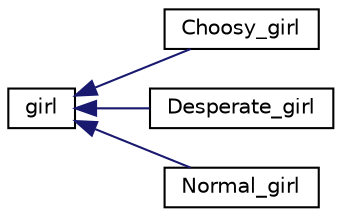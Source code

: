 digraph "Graphical Class Hierarchy"
{
  edge [fontname="Helvetica",fontsize="10",labelfontname="Helvetica",labelfontsize="10"];
  node [fontname="Helvetica",fontsize="10",shape=record];
  rankdir="LR";
  Node1 [label="girl",height=0.2,width=0.4,color="black", fillcolor="white", style="filled",URL="$classgirl.html",tooltip="GIRL CLASS Contains the attributes of all the GIRLS. Acts as a base class. "];
  Node1 -> Node2 [dir="back",color="midnightblue",fontsize="10",style="solid",fontname="Helvetica"];
  Node2 [label="Choosy_girl",height=0.2,width=0.4,color="black", fillcolor="white", style="filled",URL="$classChoosy__girl.html",tooltip="CHOOSY_GIRL CLASS Contains the attributes of all the Choosy girls. it inherits from class girl..."];
  Node1 -> Node3 [dir="back",color="midnightblue",fontsize="10",style="solid",fontname="Helvetica"];
  Node3 [label="Desperate_girl",height=0.2,width=0.4,color="black", fillcolor="white", style="filled",URL="$classDesperate__girl.html",tooltip="DESPERATE_GIRL CLASS Contains the attributes of all the Desperate girls. it inherits from class girl..."];
  Node1 -> Node4 [dir="back",color="midnightblue",fontsize="10",style="solid",fontname="Helvetica"];
  Node4 [label="Normal_girl",height=0.2,width=0.4,color="black", fillcolor="white", style="filled",URL="$classNormal__girl.html",tooltip="NORMAL_GIRL CLASS Contains the attributes of all the Normal girls. it inherits from class girl..."];
}
